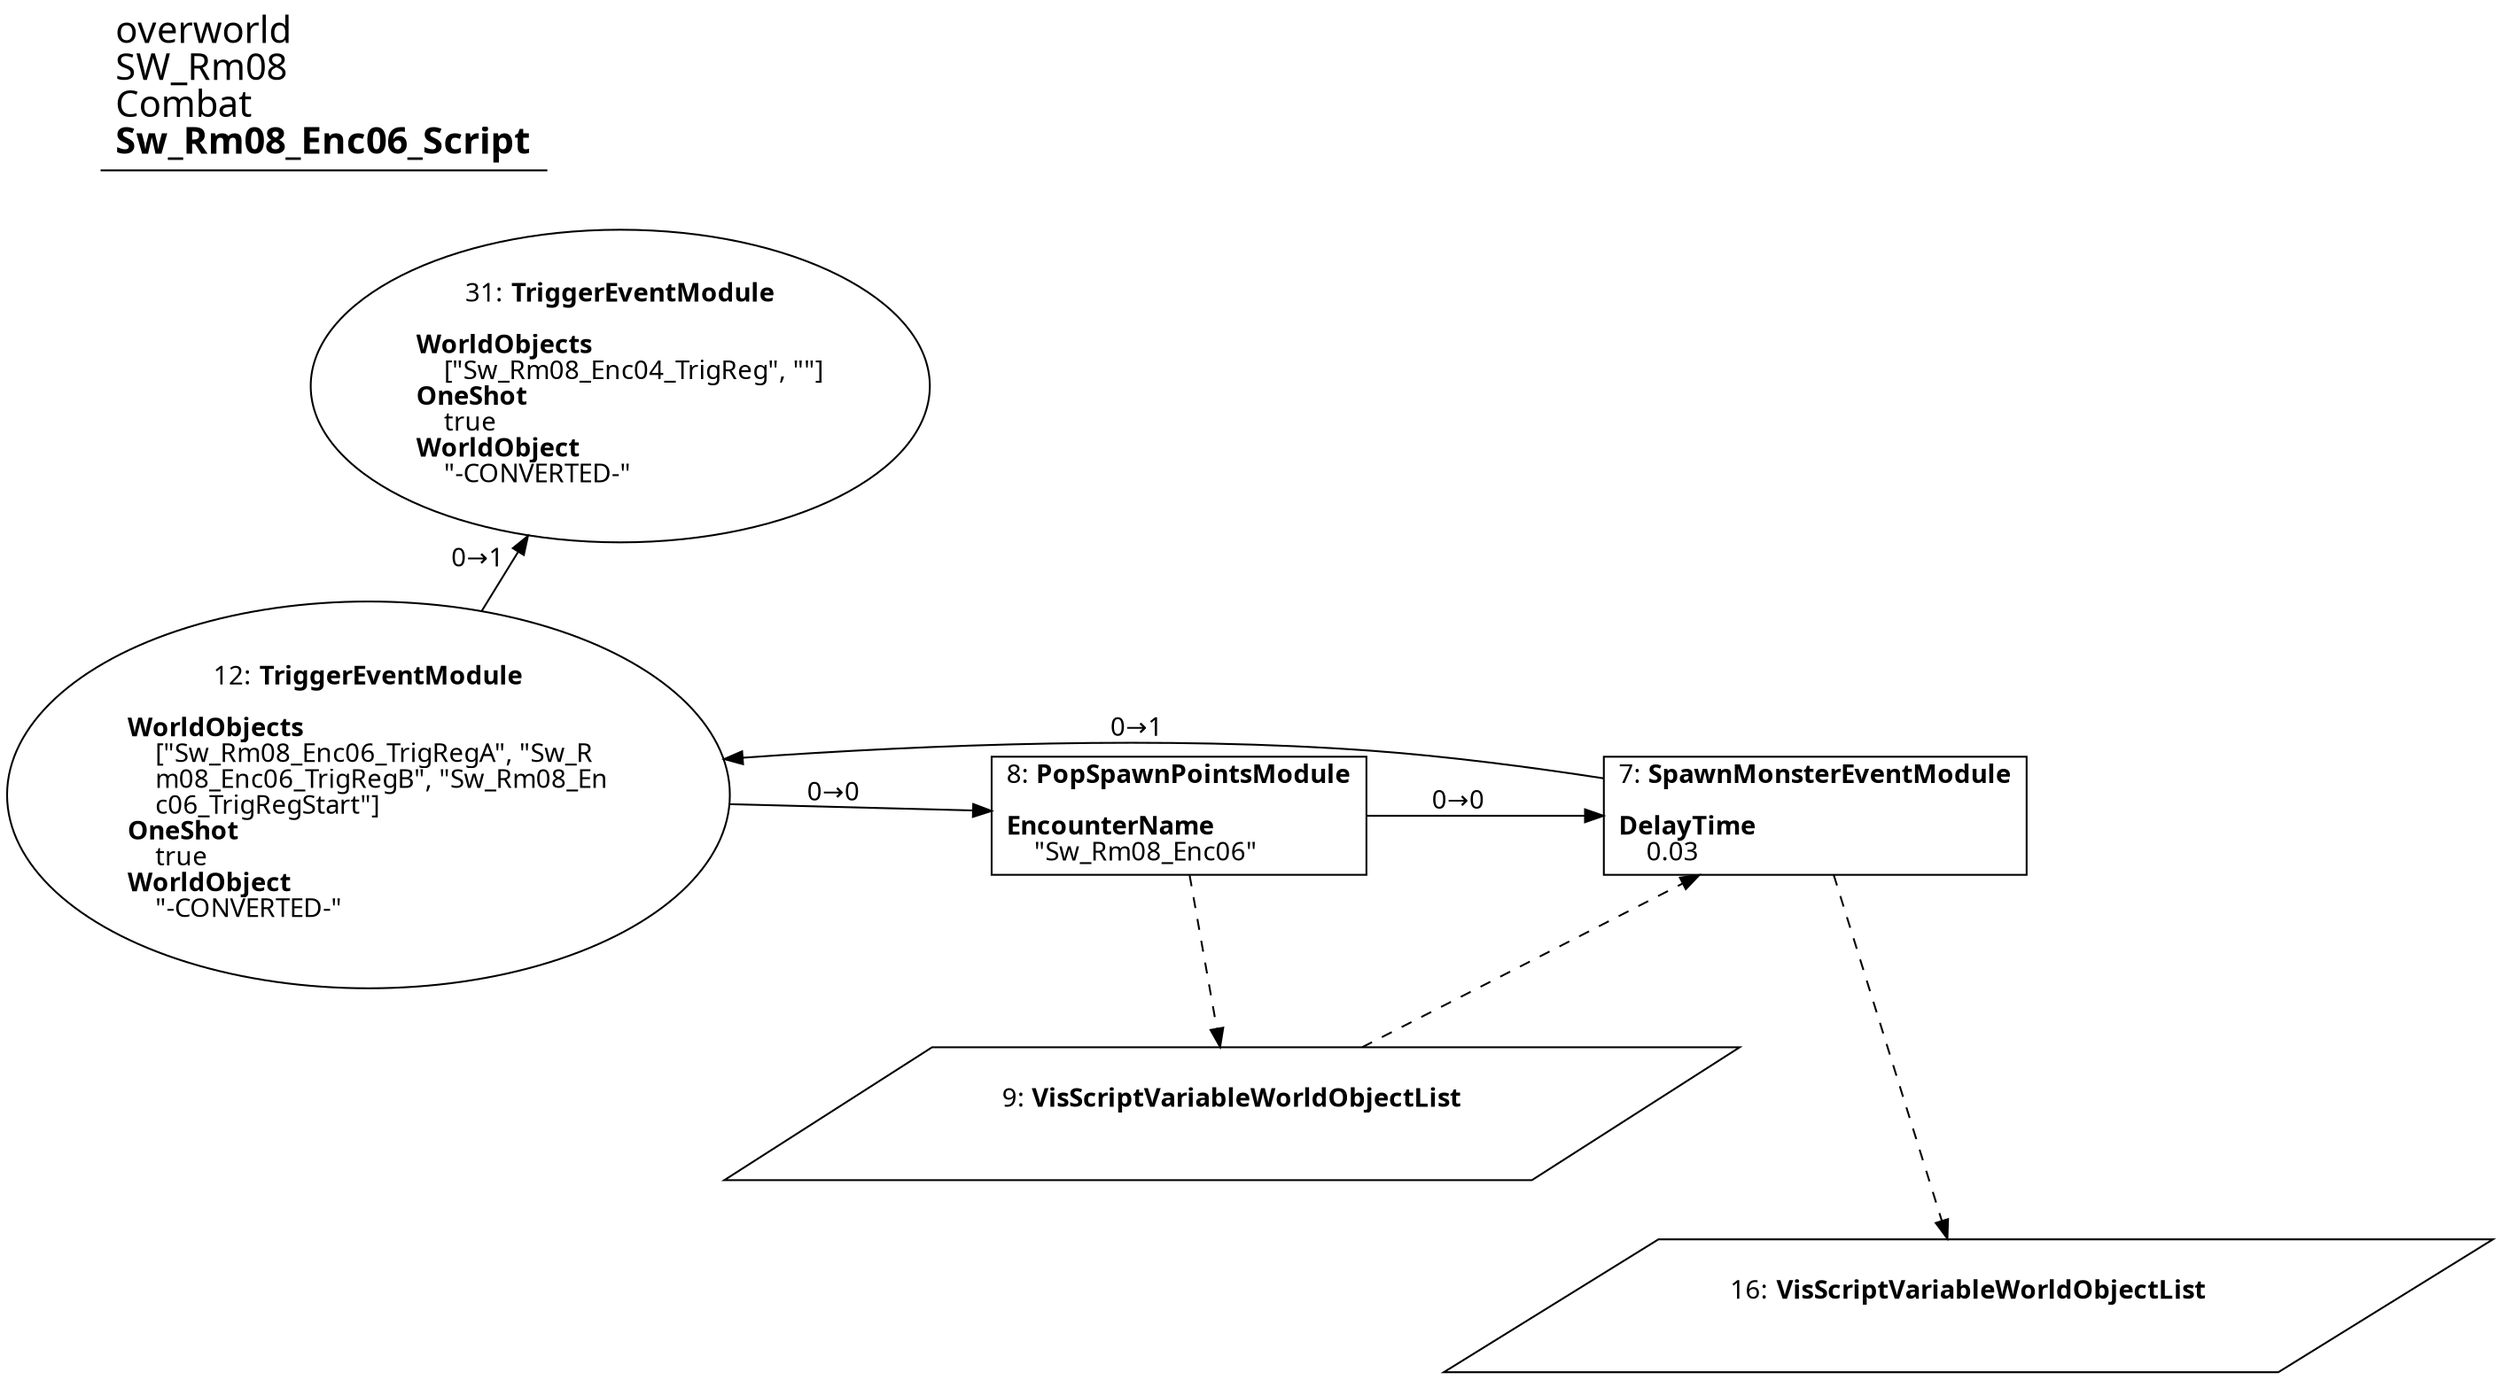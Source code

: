 digraph {
    layout = fdp;
    overlap = prism;
    sep = "+16";
    splines = spline;

    node [ shape = box ];

    graph [ fontname = "Segoe UI" ];
    node [ fontname = "Segoe UI" ];
    edge [ fontname = "Segoe UI" ];

    7 [ label = <7: <b>SpawnMonsterEventModule</b><br/><br/><b>DelayTime</b><br align="left"/>    0.03<br align="left"/>> ];
    7 [ pos = "0.91200006,-0.14!" ];
    7 -> 12 [ label = "0→1" ];
    9 -> 7 [ style = dashed ];
    7 -> 16 [ style = dashed ];

    8 [ label = <8: <b>PopSpawnPointsModule</b><br/><br/><b>EncounterName</b><br align="left"/>    &quot;Sw_Rm08_Enc06&quot;<br align="left"/>> ];
    8 [ pos = "0.64000005,-0.14!" ];
    8 -> 7 [ label = "0→0" ];
    8 -> 9 [ style = dashed ];

    9 [ label = <9: <b>VisScriptVariableWorldObjectList</b><br/><br/>> ];
    9 [ shape = parallelogram ]
    9 [ pos = "0.661,-0.27!" ];

    12 [ label = <12: <b>TriggerEventModule</b><br/><br/><b>WorldObjects</b><br align="left"/>    [&quot;Sw_Rm08_Enc06_TrigRegA&quot;, &quot;Sw_R<br align="left"/>    m08_Enc06_TrigRegB&quot;, &quot;Sw_Rm08_En<br align="left"/>    c06_TrigRegStart&quot;]<br align="left"/><b>OneShot</b><br align="left"/>    true<br align="left"/><b>WorldObject</b><br align="left"/>    &quot;-CONVERTED-&quot;<br align="left"/>> ];
    12 [ shape = oval ]
    12 [ pos = "0.333,-0.142!" ];
    12 -> 31 [ label = "0→1" ];
    12 -> 8 [ label = "0→0" ];

    16 [ label = <16: <b>VisScriptVariableWorldObjectList</b><br/><br/>> ];
    16 [ shape = parallelogram ]
    16 [ pos = "0.9480001,-0.35000002!" ];

    31 [ label = <31: <b>TriggerEventModule</b><br/><br/><b>WorldObjects</b><br align="left"/>    [&quot;Sw_Rm08_Enc04_TrigReg&quot;, &quot;&quot;]<br align="left"/><b>OneShot</b><br align="left"/>    true<br align="left"/><b>WorldObject</b><br align="left"/>    &quot;-CONVERTED-&quot;<br align="left"/>> ];
    31 [ shape = oval ]
    31 [ pos = "0.32700002,0.11400001!" ];

    title [ pos = "0.326,0.115!" ];
    title [ shape = underline ];
    title [ label = <<font point-size="20">overworld<br align="left"/>SW_Rm08<br align="left"/>Combat<br align="left"/><b>Sw_Rm08_Enc06_Script</b><br align="left"/></font>> ];
}
